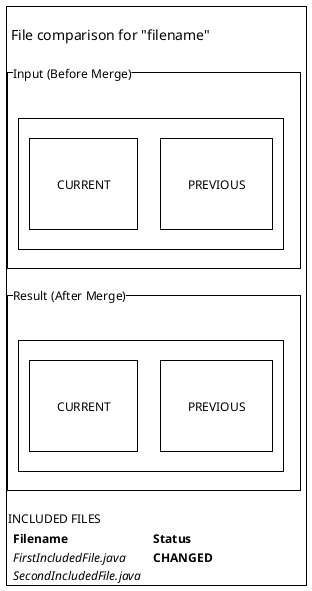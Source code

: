 @startuml Dateivergleich_NoPrompt
salt
{
{+
. | .
 <size:14> File comparison for "filename"</size>
. | .
{^"Input (Before Merge)"
 . | .| .| .| .| .
 . | .| .| .| .| .
.| .{+
.| . 
.| .{+
 . | .| .| .| .| .
 . | .
 .| .| .| .| . | CURRENT | .| .| .| .| .
 . | .
 . | .

} .| .|.| . {+
 . | .| .| .| .| .
 . | .
 .| .| .| .| . | PREVIOUS | .| .| .| .| .
 . | .
 . | .
} .| .
.| .
}
.| .
}


{^"Result (After Merge)"
 . | .| .| .| .| .
 . | .| .| .| .| .
.| .{+
.| . 
.| .{+
 . | .| .| .| .| .
 . | .
 .| .| .| .| . | CURRENT | .| .| .| .| .
 . | .
 . | .

} .| .|.| . {+
 . | .| .| .| .| .
 . | .
 .| .| .| .| . | PREVIOUS | .| .| .| .| .
 . | .
 . | .
} .| .
.| .
}
.| .
}

{ INCLUDED FILES }
{
 . | <b>Filename</b>                | . | . | <b>Status</b>  | . | . 
 . | <i>FirstIncludedFile.java</i>  | . | . | <b>CHANGED</b> | . | . 
 . | <i>SecondIncludedFile.java</i> | . | . | .              | . | .  
}
}

}

}
@enduml
